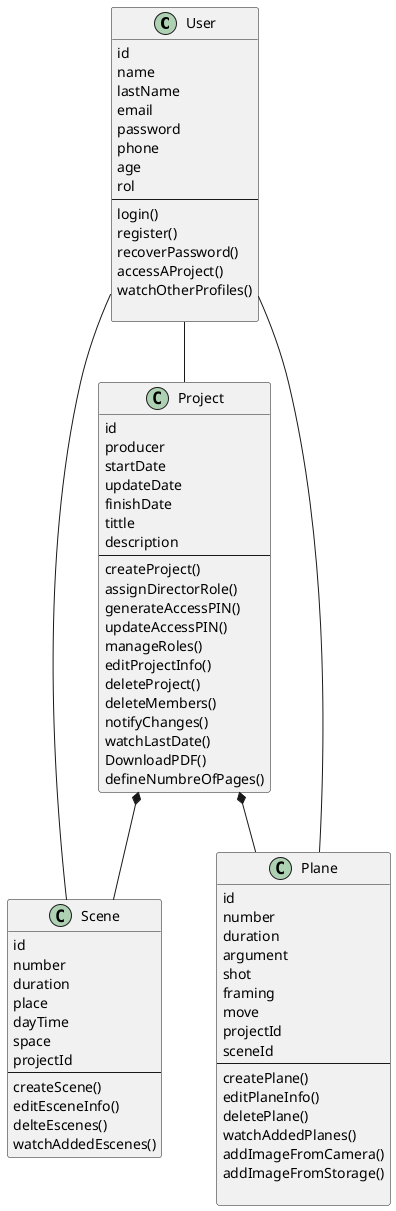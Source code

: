 @startuml StoryboarGenerator-AO

class User{
    id
    name
    lastName
    email
    password
    phone
    age
    rol
    ---
    login()
    register()
    recoverPassword()
    accessAProject()
    watchOtherProfiles()
    
}

class Project{
    id
    producer
    startDate
    updateDate
    finishDate
    tittle
    description
    ---
    createProject()
    assignDirectorRole()
    generateAccessPIN()
    updateAccessPIN()
    manageRoles()
    editProjectInfo()
    deleteProject()
    deleteMembers()
    notifyChanges()
    watchLastDate()
    DownloadPDF()
    defineNumbreOfPages()
}
class Scene{
    id
    number
    duration
    place
    dayTime
    space
    projectId
    ---
    createScene()
    editEsceneInfo()
    delteEscenes()
    watchAddedEscenes()
}
class Plane{
    id
    number
    duration
    argument
    shot
    framing
    move
    projectId
    sceneId
    ---
    createPlane()
    editPlaneInfo()
    deletePlane()
    watchAddedPlanes()
    addImageFromCamera()
    addImageFromStorage()
    
}

User--Project
Project*--Plane
Project*--Scene
User--Plane
User--Scene

@enduml